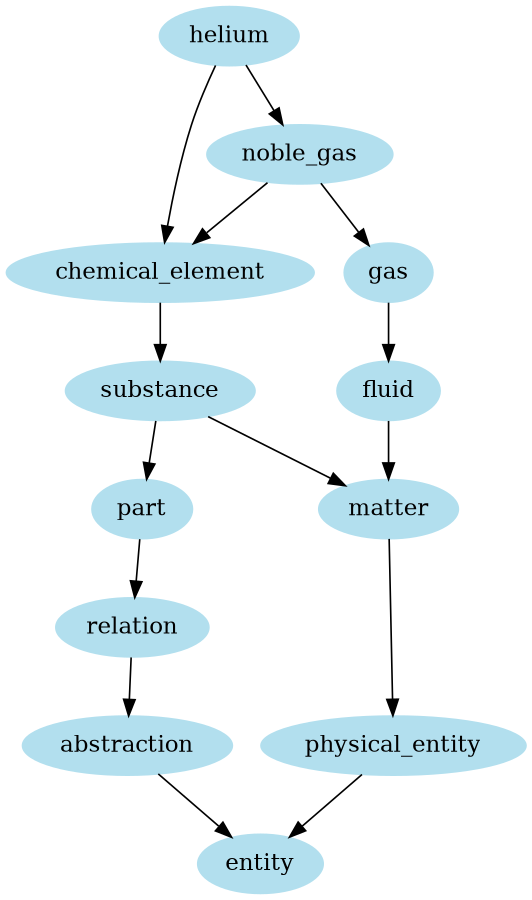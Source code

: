 digraph unix {
	node [color=lightblue2 style=filled]
	size="6,6"
	helium -> chemical_element
	chemical_element -> substance
	substance -> matter
	matter -> physical_entity
	physical_entity -> entity
	substance -> part
	part -> relation
	relation -> abstraction
	abstraction -> entity
	helium -> noble_gas
	noble_gas -> chemical_element
	noble_gas -> gas
	gas -> fluid
	fluid -> matter
}
